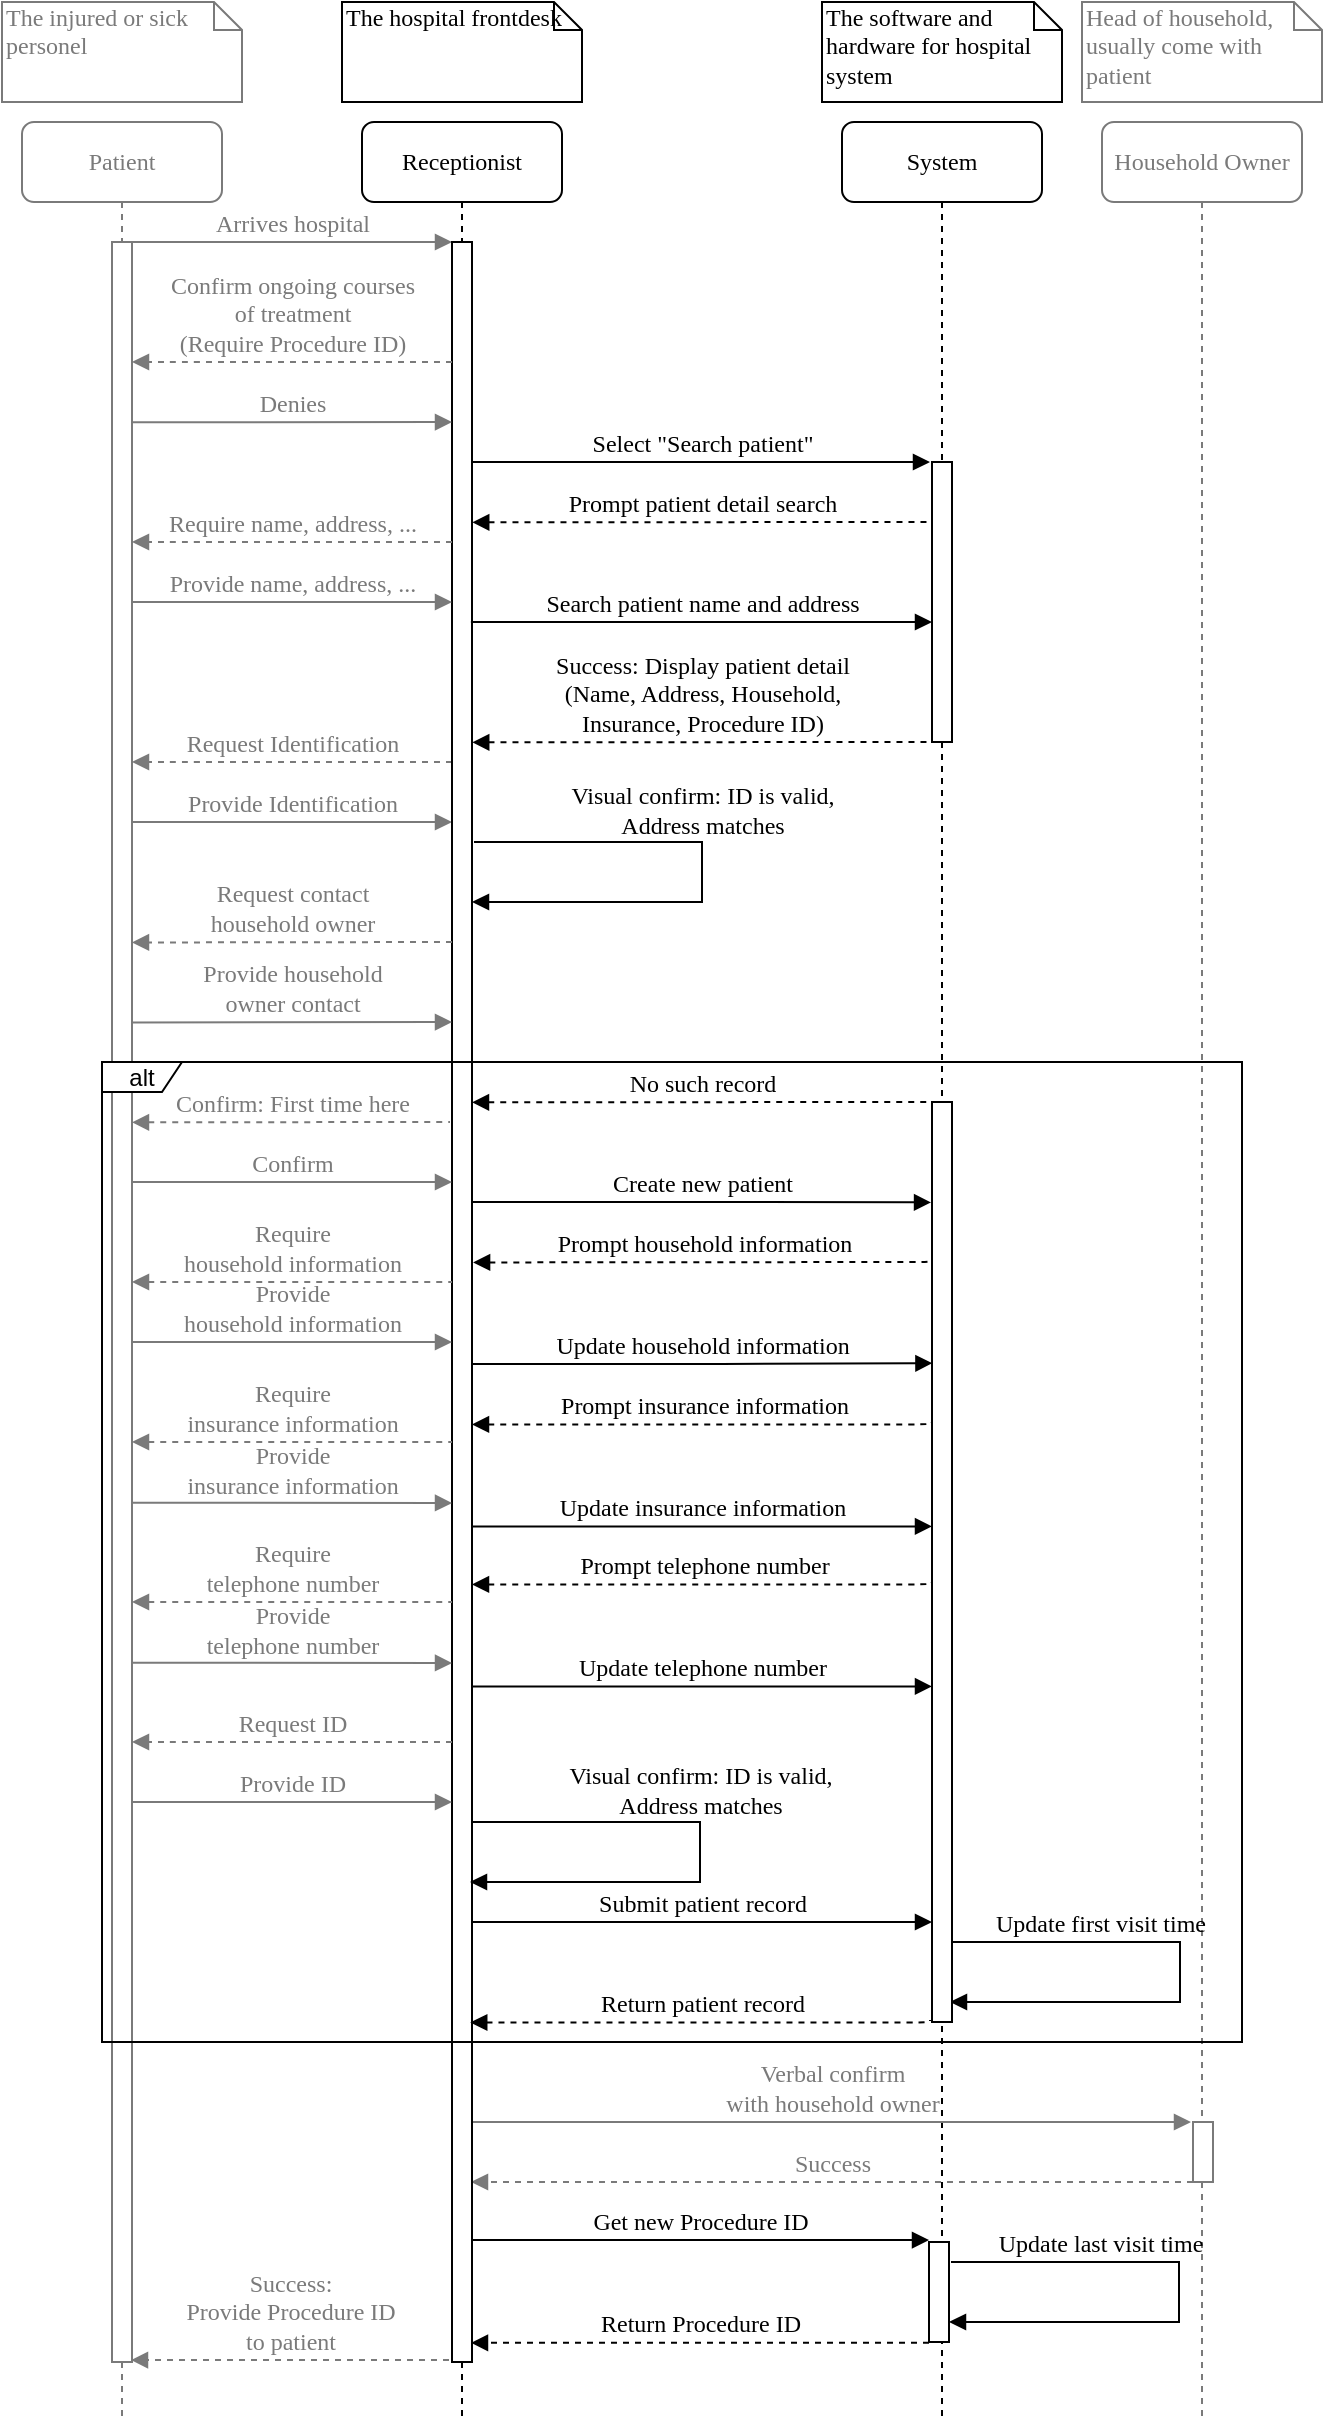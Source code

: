 <mxfile version="24.7.6">
  <diagram name="Page-1" id="13e1069c-82ec-6db2-03f1-153e76fe0fe0">
    <mxGraphModel dx="737" dy="705" grid="1" gridSize="10" guides="1" tooltips="1" connect="1" arrows="1" fold="1" page="1" pageScale="1" pageWidth="850" pageHeight="1100" background="none" math="0" shadow="0">
      <root>
        <mxCell id="0" />
        <mxCell id="1" parent="0" />
        <mxCell id="7baba1c4bc27f4b0-3" value="System" style="shape=umlLifeline;perimeter=lifelinePerimeter;whiteSpace=wrap;html=1;container=0;collapsible=0;recursiveResize=0;outlineConnect=0;rounded=1;shadow=0;comic=0;labelBackgroundColor=none;strokeWidth=1;fontFamily=Verdana;fontSize=12;align=center;" parent="1" vertex="1">
          <mxGeometry x="460" y="70" width="100" height="1150" as="geometry" />
        </mxCell>
        <mxCell id="7baba1c4bc27f4b0-2" value="Receptionist" style="shape=umlLifeline;perimeter=lifelinePerimeter;whiteSpace=wrap;html=1;container=0;collapsible=0;recursiveResize=0;outlineConnect=0;rounded=1;shadow=0;comic=0;labelBackgroundColor=none;strokeWidth=1;fontFamily=Verdana;fontSize=12;align=center;" parent="1" vertex="1">
          <mxGeometry x="220" y="70" width="100" height="1150" as="geometry" />
        </mxCell>
        <mxCell id="7baba1c4bc27f4b0-8" value="Patient" style="shape=umlLifeline;perimeter=lifelinePerimeter;whiteSpace=wrap;html=1;container=0;collapsible=0;recursiveResize=0;outlineConnect=0;rounded=1;shadow=0;comic=0;labelBackgroundColor=none;strokeWidth=1;fontFamily=Verdana;fontSize=12;align=center;strokeColor=#7A7A7A;fontColor=#7A7A7A;" parent="1" vertex="1">
          <mxGeometry x="50" y="70" width="100" height="1150" as="geometry" />
        </mxCell>
        <mxCell id="7baba1c4bc27f4b0-40" value="The injured or sick personel" style="shape=note;whiteSpace=wrap;html=1;size=14;verticalAlign=top;align=left;spacingTop=-6;rounded=0;shadow=0;comic=0;labelBackgroundColor=none;strokeWidth=1;fontFamily=Verdana;fontSize=12;strokeColor=#7A7A7A;fontColor=#7A7A7A;" parent="1" vertex="1">
          <mxGeometry x="40" y="10" width="120" height="50" as="geometry" />
        </mxCell>
        <mxCell id="7baba1c4bc27f4b0-41" value="The hospital frontdesk" style="shape=note;whiteSpace=wrap;html=1;size=14;verticalAlign=top;align=left;spacingTop=-6;rounded=0;shadow=0;comic=0;labelBackgroundColor=none;strokeWidth=1;fontFamily=Verdana;fontSize=12" parent="1" vertex="1">
          <mxGeometry x="210" y="10" width="120" height="50" as="geometry" />
        </mxCell>
        <mxCell id="7baba1c4bc27f4b0-42" value="The software and hardware for hospital system" style="shape=note;whiteSpace=wrap;html=1;size=14;verticalAlign=top;align=left;spacingTop=-6;rounded=0;shadow=0;comic=0;labelBackgroundColor=none;strokeWidth=1;fontFamily=Verdana;fontSize=12" parent="1" vertex="1">
          <mxGeometry x="450" y="10" width="120" height="50" as="geometry" />
        </mxCell>
        <mxCell id="LByolCIzenDjlAC9lmp4-23" value="Household Owner" style="shape=umlLifeline;perimeter=lifelinePerimeter;whiteSpace=wrap;html=1;container=1;collapsible=0;recursiveResize=0;outlineConnect=0;rounded=1;shadow=0;comic=0;labelBackgroundColor=none;strokeWidth=1;fontFamily=Verdana;fontSize=12;align=center;fontColor=#7A7A7A;strokeColor=#7A7A7A;" parent="1" vertex="1">
          <mxGeometry x="590" y="70" width="100" height="1150" as="geometry" />
        </mxCell>
        <mxCell id="2xwp-VBR8Y-N5bO9fRUN-4" value="Update first visit time" style="html=1;verticalAlign=bottom;endArrow=block;labelBackgroundColor=none;fontFamily=Verdana;fontSize=12;edgeStyle=orthogonalEdgeStyle;elbow=vertical;rounded=0;curved=0;exitX=1.073;exitY=0.217;exitDx=0;exitDy=0;exitPerimeter=0;endFill=1;entryX=1.047;entryY=0.253;entryDx=0;entryDy=0;entryPerimeter=0;" parent="LByolCIzenDjlAC9lmp4-23" edge="1">
          <mxGeometry x="-0.429" relative="1" as="geometry">
            <mxPoint x="-75" y="910" as="sourcePoint" />
            <mxPoint x="-76" y="940" as="targetPoint" />
            <Array as="points">
              <mxPoint x="39" y="910" />
              <mxPoint x="39" y="940" />
            </Array>
            <mxPoint as="offset" />
          </mxGeometry>
        </mxCell>
        <mxCell id="LByolCIzenDjlAC9lmp4-24" value="" style="html=1;points=[];perimeter=orthogonalPerimeter;rounded=0;shadow=0;comic=0;labelBackgroundColor=none;strokeWidth=1;fontFamily=Verdana;fontSize=12;align=center;strokeColor=#7A7A7A;" parent="LByolCIzenDjlAC9lmp4-23" vertex="1">
          <mxGeometry x="45.5" y="1000" width="10" height="30" as="geometry" />
        </mxCell>
        <mxCell id="twHPvS0NZ_lWjFZJo6q6-1" value="&lt;div&gt;Verbal confirm&lt;/div&gt;&lt;div&gt;with household owner&lt;/div&gt;" style="html=1;verticalAlign=bottom;endArrow=block;labelBackgroundColor=none;fontFamily=Verdana;fontSize=12;edgeStyle=elbowEdgeStyle;elbow=vertical;entryX=-0.12;entryY=0.001;entryDx=0;entryDy=0;entryPerimeter=0;exitX=0.903;exitY=0.954;exitDx=0;exitDy=0;exitPerimeter=0;strokeColor=#7A7A7A;fontColor=#7A7A7A;" parent="LByolCIzenDjlAC9lmp4-23" edge="1">
          <mxGeometry relative="1" as="geometry">
            <mxPoint x="-315.5" y="1000" as="sourcePoint" />
            <mxPoint x="44.5" y="1000" as="targetPoint" />
            <Array as="points">
              <mxPoint x="30.5" y="1000" />
            </Array>
          </mxGeometry>
        </mxCell>
        <mxCell id="twHPvS0NZ_lWjFZJo6q6-4" value="&lt;div&gt;Success:&lt;/div&gt;&lt;div&gt;Provide Procedure ID&lt;/div&gt;&lt;div&gt;to patient&lt;/div&gt;" style="html=1;verticalAlign=bottom;endArrow=block;labelBackgroundColor=none;fontFamily=Verdana;fontSize=12;edgeStyle=elbowEdgeStyle;elbow=vertical;dashed=1;exitX=-0.052;exitY=0.946;exitDx=0;exitDy=0;exitPerimeter=0;strokeColor=#7A7A7A;fontColor=#7A7A7A;" parent="LByolCIzenDjlAC9lmp4-23" edge="1">
          <mxGeometry relative="1" as="geometry">
            <mxPoint x="-326.5" y="1119.05" as="sourcePoint" />
            <mxPoint x="-485.5" y="1119.05" as="targetPoint" />
            <Array as="points">
              <mxPoint x="-400.5" y="1119.05" />
              <mxPoint x="48.5" y="670.05" />
              <mxPoint x="128.5" y="670.05" />
            </Array>
          </mxGeometry>
        </mxCell>
        <mxCell id="twHPvS0NZ_lWjFZJo6q6-6" value="Success" style="html=1;verticalAlign=bottom;endArrow=block;labelBackgroundColor=none;fontFamily=Verdana;fontSize=12;edgeStyle=elbowEdgeStyle;elbow=vertical;dashed=1;exitX=-0.023;exitY=0.997;exitDx=0;exitDy=0;exitPerimeter=0;entryX=0.918;entryY=0.935;entryDx=0;entryDy=0;entryPerimeter=0;strokeColor=#7A7A7A;fontColor=#7A7A7A;" parent="LByolCIzenDjlAC9lmp4-23" edge="1">
          <mxGeometry relative="1" as="geometry">
            <mxPoint x="45.5" y="1030" as="sourcePoint" />
            <mxPoint x="-315.5" y="1030" as="targetPoint" />
            <Array as="points">
              <mxPoint x="10.5" y="1030" />
              <mxPoint x="175.5" y="590" />
              <mxPoint x="255.5" y="590" />
            </Array>
          </mxGeometry>
        </mxCell>
        <mxCell id="twHPvS0NZ_lWjFZJo6q6-11" value="" style="html=1;points=[];perimeter=orthogonalPerimeter;rounded=0;shadow=0;comic=0;labelBackgroundColor=none;strokeWidth=1;fontFamily=Verdana;fontSize=12;align=center;" parent="LByolCIzenDjlAC9lmp4-23" vertex="1">
          <mxGeometry x="-86.5" y="1060" width="10" height="50" as="geometry" />
        </mxCell>
        <mxCell id="twHPvS0NZ_lWjFZJo6q6-21" value="Get new Procedure ID" style="html=1;verticalAlign=bottom;endArrow=block;labelBackgroundColor=none;fontFamily=Verdana;fontSize=12;edgeStyle=orthogonalEdgeStyle;elbow=vertical;rounded=0;curved=0;exitX=0.948;exitY=0.979;exitDx=0;exitDy=0;exitPerimeter=0;endFill=1;entryX=-0.052;entryY=0.8;entryDx=0;entryDy=0;entryPerimeter=0;" parent="LByolCIzenDjlAC9lmp4-23" edge="1">
          <mxGeometry relative="1" as="geometry">
            <mxPoint x="-316.5" y="1059.05" as="sourcePoint" />
            <mxPoint x="-86.5" y="1059.05" as="targetPoint" />
            <Array as="points" />
            <mxPoint as="offset" />
          </mxGeometry>
        </mxCell>
        <mxCell id="twHPvS0NZ_lWjFZJo6q6-22" value="Return Procedure ID" style="html=1;verticalAlign=bottom;endArrow=block;labelBackgroundColor=none;fontFamily=Verdana;fontSize=12;edgeStyle=elbowEdgeStyle;elbow=vertical;dashed=1;entryX=0.918;entryY=0.935;entryDx=0;entryDy=0;entryPerimeter=0;exitX=-0.12;exitY=0.993;exitDx=0;exitDy=0;exitPerimeter=0;" parent="LByolCIzenDjlAC9lmp4-23" edge="1">
          <mxGeometry relative="1" as="geometry">
            <mxPoint x="-86.5" y="1110.4" as="sourcePoint" />
            <mxPoint x="-315.5" y="1110" as="targetPoint" />
            <Array as="points">
              <mxPoint x="-80.5" y="1110.4" />
              <mxPoint x="175.5" y="670" />
              <mxPoint x="255.5" y="670" />
            </Array>
          </mxGeometry>
        </mxCell>
        <mxCell id="2xwp-VBR8Y-N5bO9fRUN-3" value="Update last visit time" style="html=1;verticalAlign=bottom;endArrow=block;labelBackgroundColor=none;fontFamily=Verdana;fontSize=12;edgeStyle=orthogonalEdgeStyle;elbow=vertical;rounded=0;curved=0;exitX=1.073;exitY=0.217;exitDx=0;exitDy=0;exitPerimeter=0;endFill=1;entryX=1.047;entryY=0.253;entryDx=0;entryDy=0;entryPerimeter=0;" parent="LByolCIzenDjlAC9lmp4-23" edge="1">
          <mxGeometry x="-0.429" relative="1" as="geometry">
            <mxPoint x="-75.5" y="1070" as="sourcePoint" />
            <mxPoint x="-76.5" y="1100" as="targetPoint" />
            <Array as="points">
              <mxPoint x="38.5" y="1070" />
              <mxPoint x="38.5" y="1100" />
            </Array>
            <mxPoint as="offset" />
          </mxGeometry>
        </mxCell>
        <mxCell id="LByolCIzenDjlAC9lmp4-26" value="Head of household, usually come with patient" style="shape=note;whiteSpace=wrap;html=1;size=14;verticalAlign=top;align=left;spacingTop=-6;rounded=0;shadow=0;comic=0;labelBackgroundColor=none;strokeWidth=1;fontFamily=Verdana;fontSize=12;fontColor=#7A7A7A;strokeColor=#7A7A7A;" parent="1" vertex="1">
          <mxGeometry x="580" y="10" width="120" height="50" as="geometry" />
        </mxCell>
        <mxCell id="7baba1c4bc27f4b0-9" value="" style="html=1;points=[];perimeter=orthogonalPerimeter;rounded=0;shadow=0;comic=0;labelBackgroundColor=none;strokeWidth=1;fontFamily=Verdana;fontSize=12;align=center;strokeColor=#7A7A7A;fontColor=#7A7A7A;" parent="1" vertex="1">
          <mxGeometry x="95" y="130" width="10" height="1060" as="geometry" />
        </mxCell>
        <mxCell id="7baba1c4bc27f4b0-11" value="Arrives hospital" style="html=1;verticalAlign=bottom;endArrow=block;entryX=0;entryY=0;labelBackgroundColor=none;fontFamily=Verdana;fontSize=12;edgeStyle=elbowEdgeStyle;elbow=vertical;strokeColor=#7A7A7A;fontColor=#7A7A7A;" parent="1" source="7baba1c4bc27f4b0-9" target="7baba1c4bc27f4b0-10" edge="1">
          <mxGeometry relative="1" as="geometry">
            <mxPoint x="200" y="140" as="sourcePoint" />
          </mxGeometry>
        </mxCell>
        <mxCell id="LByolCIzenDjlAC9lmp4-1" value="&lt;div&gt;Success: Display patient detail&lt;/div&gt;&lt;div&gt;(Name, Address, Household,&lt;/div&gt;&lt;div&gt;Insurance, Procedure ID)&lt;/div&gt;" style="html=1;verticalAlign=bottom;endArrow=none;labelBackgroundColor=none;fontFamily=Verdana;fontSize=12;edgeStyle=elbowEdgeStyle;elbow=vertical;entryX=-0.012;entryY=0.997;entryDx=0;entryDy=0;entryPerimeter=0;endFill=0;startArrow=block;startFill=1;dashed=1;" parent="1" edge="1">
          <mxGeometry relative="1" as="geometry">
            <mxPoint x="275.12" y="380.15" as="sourcePoint" />
            <mxPoint x="505.0" y="380.0" as="targetPoint" />
            <Array as="points">
              <mxPoint x="430" y="380" />
            </Array>
          </mxGeometry>
        </mxCell>
        <mxCell id="LByolCIzenDjlAC9lmp4-3" value="Request Identification" style="html=1;verticalAlign=bottom;endArrow=block;labelBackgroundColor=none;fontFamily=Verdana;fontSize=12;edgeStyle=elbowEdgeStyle;elbow=vertical;dashed=1;strokeColor=#7A7A7A;fontColor=#7A7A7A;" parent="1" edge="1">
          <mxGeometry relative="1" as="geometry">
            <mxPoint x="265" y="390" as="sourcePoint" />
            <mxPoint x="105" y="390" as="targetPoint" />
            <Array as="points">
              <mxPoint x="130" y="390" />
              <mxPoint x="210" y="390" />
            </Array>
          </mxGeometry>
        </mxCell>
        <mxCell id="LByolCIzenDjlAC9lmp4-4" value="Provide Identification" style="html=1;verticalAlign=bottom;endArrow=block;entryX=0;entryY=0;labelBackgroundColor=none;fontFamily=Verdana;fontSize=12;edgeStyle=elbowEdgeStyle;elbow=vertical;strokeColor=#7A7A7A;fontColor=#7A7A7A;" parent="1" edge="1">
          <mxGeometry relative="1" as="geometry">
            <mxPoint x="105" y="420" as="sourcePoint" />
            <mxPoint x="265" y="420" as="targetPoint" />
          </mxGeometry>
        </mxCell>
        <mxCell id="7baba1c4bc27f4b0-13" value="" style="html=1;points=[];perimeter=orthogonalPerimeter;rounded=0;shadow=0;comic=0;labelBackgroundColor=none;strokeWidth=1;fontFamily=Verdana;fontSize=12;align=center;" parent="1" vertex="1">
          <mxGeometry x="505" y="240" width="10" height="140" as="geometry" />
        </mxCell>
        <mxCell id="bX3GBFiF26rPp3UigS2z-4" value="Prompt patient detail search" style="html=1;verticalAlign=bottom;endArrow=none;labelBackgroundColor=none;fontFamily=Verdana;fontSize=12;edgeStyle=elbowEdgeStyle;elbow=vertical;entryX=-0.012;entryY=0.997;entryDx=0;entryDy=0;entryPerimeter=0;endFill=0;startArrow=block;startFill=1;dashed=1;" parent="1" edge="1">
          <mxGeometry relative="1" as="geometry">
            <mxPoint x="275.12" y="270.15" as="sourcePoint" />
            <mxPoint x="505.0" y="270.0" as="targetPoint" />
            <Array as="points">
              <mxPoint x="430" y="270" />
            </Array>
          </mxGeometry>
        </mxCell>
        <mxCell id="7baba1c4bc27f4b0-10" value="" style="html=1;points=[];perimeter=orthogonalPerimeter;rounded=0;shadow=0;comic=0;labelBackgroundColor=none;strokeWidth=1;fontFamily=Verdana;fontSize=12;align=center;" parent="1" vertex="1">
          <mxGeometry x="265" y="130" width="10" height="1060" as="geometry" />
        </mxCell>
        <mxCell id="bX3GBFiF26rPp3UigS2z-1" value="Require name, address, ..." style="html=1;verticalAlign=bottom;endArrow=block;labelBackgroundColor=none;fontFamily=Verdana;fontSize=12;edgeStyle=elbowEdgeStyle;elbow=vertical;dashed=1;strokeColor=#7A7A7A;fontColor=#7A7A7A;" parent="1" edge="1">
          <mxGeometry relative="1" as="geometry">
            <mxPoint x="265" y="280" as="sourcePoint" />
            <mxPoint x="105" y="280" as="targetPoint" />
            <Array as="points">
              <mxPoint x="130" y="280" />
              <mxPoint x="210" y="280" />
            </Array>
          </mxGeometry>
        </mxCell>
        <mxCell id="7baba1c4bc27f4b0-14" value="Search patient name and address" style="html=1;verticalAlign=bottom;endArrow=block;labelBackgroundColor=none;fontFamily=Verdana;fontSize=12;edgeStyle=elbowEdgeStyle;elbow=vertical;entryX=0.055;entryY=0.669;entryDx=0;entryDy=0;entryPerimeter=0;" parent="1" edge="1">
          <mxGeometry relative="1" as="geometry">
            <mxPoint x="274.45" y="320" as="sourcePoint" />
            <mxPoint x="505" y="320.35" as="targetPoint" />
            <Array as="points">
              <mxPoint x="390" y="320" />
            </Array>
          </mxGeometry>
        </mxCell>
        <mxCell id="bX3GBFiF26rPp3UigS2z-2" value="Provide name, address, ..." style="html=1;verticalAlign=bottom;endArrow=block;entryX=0;entryY=0;labelBackgroundColor=none;fontFamily=Verdana;fontSize=12;edgeStyle=elbowEdgeStyle;elbow=vertical;strokeColor=#7A7A7A;fontColor=#7A7A7A;" parent="1" edge="1">
          <mxGeometry relative="1" as="geometry">
            <mxPoint x="105" y="310" as="sourcePoint" />
            <mxPoint x="265" y="310" as="targetPoint" />
            <mxPoint as="offset" />
          </mxGeometry>
        </mxCell>
        <mxCell id="LByolCIzenDjlAC9lmp4-17" value="&lt;div&gt;Visual confirm: ID is valid,&lt;/div&gt;&lt;div&gt;Address matches&lt;br&gt;&lt;/div&gt;" style="html=1;verticalAlign=bottom;endArrow=block;labelBackgroundColor=none;fontFamily=Verdana;fontSize=12;edgeStyle=orthogonalEdgeStyle;elbow=vertical;rounded=0;curved=0;exitX=1.073;exitY=0.217;exitDx=0;exitDy=0;exitPerimeter=0;endFill=1;entryX=1.047;entryY=0.253;entryDx=0;entryDy=0;entryPerimeter=0;" parent="1" edge="1">
          <mxGeometry x="-0.117" relative="1" as="geometry">
            <mxPoint x="276" y="430" as="sourcePoint" />
            <mxPoint x="275" y="460" as="targetPoint" />
            <Array as="points">
              <mxPoint x="390" y="430" />
              <mxPoint x="390" y="460" />
            </Array>
            <mxPoint as="offset" />
          </mxGeometry>
        </mxCell>
        <mxCell id="LByolCIzenDjlAC9lmp4-22" value="&lt;div&gt;Provide household&lt;/div&gt;&lt;div&gt;owner contact&lt;/div&gt;" style="html=1;verticalAlign=bottom;endArrow=block;entryX=0;entryY=0;labelBackgroundColor=none;fontFamily=Verdana;fontSize=12;edgeStyle=elbowEdgeStyle;elbow=vertical;strokeColor=#7A7A7A;fontColor=#7A7A7A;" parent="1" edge="1">
          <mxGeometry relative="1" as="geometry">
            <mxPoint x="105" y="520.24" as="sourcePoint" />
            <mxPoint x="265" y="520.24" as="targetPoint" />
          </mxGeometry>
        </mxCell>
        <mxCell id="LByolCIzenDjlAC9lmp4-21" value="&lt;div&gt;Request contact&lt;/div&gt;&lt;div&gt;household owner&lt;br&gt;&lt;/div&gt;" style="html=1;verticalAlign=bottom;endArrow=block;labelBackgroundColor=none;fontFamily=Verdana;fontSize=12;edgeStyle=elbowEdgeStyle;elbow=vertical;dashed=1;strokeColor=#7A7A7A;fontColor=#7A7A7A;" parent="1" edge="1">
          <mxGeometry relative="1" as="geometry">
            <mxPoint x="265" y="480" as="sourcePoint" />
            <mxPoint x="105" y="480" as="targetPoint" />
            <Array as="points">
              <mxPoint x="130" y="480.24" />
              <mxPoint x="210" y="480.24" />
            </Array>
          </mxGeometry>
        </mxCell>
        <mxCell id="LByolCIzenDjlAC9lmp4-64" value="No such record" style="html=1;verticalAlign=bottom;endArrow=none;labelBackgroundColor=none;fontFamily=Verdana;fontSize=12;edgeStyle=elbowEdgeStyle;elbow=vertical;entryX=-0.012;entryY=0.997;entryDx=0;entryDy=0;entryPerimeter=0;endFill=0;startArrow=block;startFill=1;dashed=1;" parent="1" edge="1">
          <mxGeometry relative="1" as="geometry">
            <mxPoint x="275" y="560.15" as="sourcePoint" />
            <mxPoint x="504.88" y="560.0" as="targetPoint" />
            <Array as="points">
              <mxPoint x="429.88" y="560" />
            </Array>
          </mxGeometry>
        </mxCell>
        <mxCell id="LByolCIzenDjlAC9lmp4-65" value="Confirm" style="html=1;verticalAlign=bottom;endArrow=block;entryX=0;entryY=0;labelBackgroundColor=none;fontFamily=Verdana;fontSize=12;edgeStyle=elbowEdgeStyle;elbow=vertical;strokeColor=#7A7A7A;fontColor=#7A7A7A;" parent="1" edge="1">
          <mxGeometry relative="1" as="geometry">
            <mxPoint x="105" y="600" as="sourcePoint" />
            <mxPoint x="265" y="600" as="targetPoint" />
          </mxGeometry>
        </mxCell>
        <mxCell id="LByolCIzenDjlAC9lmp4-66" value="Update household information" style="html=1;verticalAlign=bottom;endArrow=block;labelBackgroundColor=none;fontFamily=Verdana;fontSize=12;edgeStyle=elbowEdgeStyle;elbow=horizontal;entryX=0.021;entryY=0.327;entryDx=0;entryDy=0;entryPerimeter=0;" parent="1" edge="1">
          <mxGeometry relative="1" as="geometry">
            <mxPoint x="275" y="691" as="sourcePoint" />
            <mxPoint x="505.21" y="690.61" as="targetPoint" />
            <mxPoint as="offset" />
          </mxGeometry>
        </mxCell>
        <mxCell id="LByolCIzenDjlAC9lmp4-67" value="Prompt household information" style="html=1;verticalAlign=bottom;endArrow=none;labelBackgroundColor=none;fontFamily=Verdana;fontSize=12;edgeStyle=elbowEdgeStyle;elbow=vertical;entryX=-0.012;entryY=0.997;entryDx=0;entryDy=0;entryPerimeter=0;endFill=0;startArrow=block;startFill=1;dashed=1;exitX=1.055;exitY=0.191;exitDx=0;exitDy=0;exitPerimeter=0;" parent="1" edge="1">
          <mxGeometry relative="1" as="geometry">
            <mxPoint x="275.55" y="640.22" as="sourcePoint" />
            <mxPoint x="504.88" y="638.8" as="targetPoint" />
            <Array as="points">
              <mxPoint x="390" y="640" />
            </Array>
          </mxGeometry>
        </mxCell>
        <mxCell id="LByolCIzenDjlAC9lmp4-68" value="&lt;div&gt;Require&lt;br&gt;&lt;/div&gt;&lt;div&gt;insurance information&lt;/div&gt;" style="html=1;verticalAlign=bottom;endArrow=none;labelBackgroundColor=none;fontFamily=Verdana;fontSize=12;edgeStyle=elbowEdgeStyle;elbow=vertical;endFill=0;startArrow=block;startFill=1;dashed=1;strokeColor=#7A7A7A;fontColor=#7A7A7A;" parent="1" edge="1">
          <mxGeometry relative="1" as="geometry">
            <mxPoint x="105" y="730" as="sourcePoint" />
            <mxPoint x="265" y="730" as="targetPoint" />
            <Array as="points">
              <mxPoint x="210" y="730" />
              <mxPoint x="259.88" y="720.0" />
            </Array>
          </mxGeometry>
        </mxCell>
        <mxCell id="LByolCIzenDjlAC9lmp4-69" value="&lt;div&gt;Provide&lt;/div&gt;&lt;div&gt;insurance information&lt;br&gt;&lt;/div&gt;" style="html=1;verticalAlign=bottom;endArrow=block;entryX=0;entryY=0;labelBackgroundColor=none;fontFamily=Verdana;fontSize=12;edgeStyle=elbowEdgeStyle;elbow=vertical;strokeColor=#7A7A7A;fontColor=#7A7A7A;" parent="1" edge="1">
          <mxGeometry relative="1" as="geometry">
            <mxPoint x="105" y="760.33" as="sourcePoint" />
            <mxPoint x="265" y="760.33" as="targetPoint" />
          </mxGeometry>
        </mxCell>
        <mxCell id="LByolCIzenDjlAC9lmp4-70" value="&lt;div&gt;Require&lt;br&gt;&lt;/div&gt;&lt;div&gt;household information&lt;/div&gt;" style="html=1;verticalAlign=bottom;endArrow=none;labelBackgroundColor=none;fontFamily=Verdana;fontSize=12;edgeStyle=elbowEdgeStyle;elbow=vertical;endFill=0;startArrow=block;startFill=1;dashed=1;strokeColor=#7A7A7A;fontColor=#7A7A7A;" parent="1" edge="1">
          <mxGeometry relative="1" as="geometry">
            <mxPoint x="105" y="650" as="sourcePoint" />
            <mxPoint x="265" y="650" as="targetPoint" />
            <Array as="points">
              <mxPoint x="210" y="650" />
              <mxPoint x="259.88" y="640.0" />
            </Array>
          </mxGeometry>
        </mxCell>
        <mxCell id="LByolCIzenDjlAC9lmp4-71" value="Create new patient" style="html=1;verticalAlign=bottom;endArrow=block;entryX=-0.048;entryY=0.14;labelBackgroundColor=none;fontFamily=Verdana;fontSize=12;edgeStyle=elbowEdgeStyle;elbow=horizontal;entryDx=0;entryDy=0;entryPerimeter=0;" parent="1" edge="1">
          <mxGeometry relative="1" as="geometry">
            <mxPoint x="275" y="610" as="sourcePoint" />
            <mxPoint x="504.52" y="610.2" as="targetPoint" />
            <mxPoint as="offset" />
          </mxGeometry>
        </mxCell>
        <mxCell id="LByolCIzenDjlAC9lmp4-74" value="&lt;div&gt;Provide&lt;/div&gt;&lt;div&gt;household information&lt;br&gt;&lt;/div&gt;" style="html=1;verticalAlign=bottom;endArrow=block;entryX=0;entryY=0;labelBackgroundColor=none;fontFamily=Verdana;fontSize=12;edgeStyle=elbowEdgeStyle;elbow=vertical;strokeColor=#7A7A7A;fontColor=#7A7A7A;" parent="1" edge="1">
          <mxGeometry relative="1" as="geometry">
            <mxPoint x="105" y="680" as="sourcePoint" />
            <mxPoint x="265" y="680" as="targetPoint" />
          </mxGeometry>
        </mxCell>
        <mxCell id="LByolCIzenDjlAC9lmp4-75" value="Update insurance information" style="html=1;verticalAlign=bottom;endArrow=block;labelBackgroundColor=none;fontFamily=Verdana;fontSize=12;edgeStyle=elbowEdgeStyle;elbow=horizontal;entryX=-0.014;entryY=0.588;entryDx=0;entryDy=0;entryPerimeter=0;" parent="1" edge="1">
          <mxGeometry relative="1" as="geometry">
            <mxPoint x="275" y="772.2" as="sourcePoint" />
            <mxPoint x="505" y="772.2" as="targetPoint" />
            <mxPoint as="offset" />
          </mxGeometry>
        </mxCell>
        <mxCell id="LByolCIzenDjlAC9lmp4-76" value="Prompt insurance information" style="html=1;verticalAlign=bottom;endArrow=none;labelBackgroundColor=none;fontFamily=Verdana;fontSize=12;edgeStyle=elbowEdgeStyle;elbow=vertical;entryX=-0.012;entryY=0.997;entryDx=0;entryDy=0;entryPerimeter=0;endFill=0;startArrow=block;startFill=1;dashed=1;exitX=1.02;exitY=0.347;exitDx=0;exitDy=0;exitPerimeter=0;" parent="1" edge="1">
          <mxGeometry relative="1" as="geometry">
            <mxPoint x="275" y="721.2" as="sourcePoint" />
            <mxPoint x="504.88" y="720" as="targetPoint" />
            <Array as="points">
              <mxPoint x="390" y="721.2" />
            </Array>
          </mxGeometry>
        </mxCell>
        <mxCell id="LByolCIzenDjlAC9lmp4-77" value="&lt;div&gt;Require&lt;br&gt;&lt;/div&gt;&lt;div&gt;telephone number&lt;br&gt;&lt;/div&gt;" style="html=1;verticalAlign=bottom;endArrow=none;labelBackgroundColor=none;fontFamily=Verdana;fontSize=12;edgeStyle=elbowEdgeStyle;elbow=vertical;endFill=0;startArrow=block;startFill=1;dashed=1;strokeColor=#7A7A7A;fontColor=#7A7A7A;" parent="1" edge="1">
          <mxGeometry relative="1" as="geometry">
            <mxPoint x="105" y="810" as="sourcePoint" />
            <mxPoint x="265" y="810" as="targetPoint" />
            <Array as="points">
              <mxPoint x="210" y="810" />
              <mxPoint x="259.88" y="800.0" />
            </Array>
          </mxGeometry>
        </mxCell>
        <mxCell id="LByolCIzenDjlAC9lmp4-78" value="&lt;div&gt;Provide&lt;/div&gt;&lt;div&gt;telephone number&lt;br&gt;&lt;/div&gt;" style="html=1;verticalAlign=bottom;endArrow=block;entryX=0;entryY=0;labelBackgroundColor=none;fontFamily=Verdana;fontSize=12;edgeStyle=elbowEdgeStyle;elbow=vertical;strokeColor=#7A7A7A;fontColor=#7A7A7A;" parent="1" edge="1">
          <mxGeometry relative="1" as="geometry">
            <mxPoint x="105" y="840.33" as="sourcePoint" />
            <mxPoint x="265" y="840.33" as="targetPoint" />
          </mxGeometry>
        </mxCell>
        <mxCell id="LByolCIzenDjlAC9lmp4-79" value="Update telephone number" style="html=1;verticalAlign=bottom;endArrow=block;labelBackgroundColor=none;fontFamily=Verdana;fontSize=12;edgeStyle=elbowEdgeStyle;elbow=horizontal;entryX=-0.014;entryY=0.588;entryDx=0;entryDy=0;entryPerimeter=0;" parent="1" edge="1">
          <mxGeometry relative="1" as="geometry">
            <mxPoint x="275" y="852.2" as="sourcePoint" />
            <mxPoint x="505" y="852.2" as="targetPoint" />
            <mxPoint as="offset" />
          </mxGeometry>
        </mxCell>
        <mxCell id="LByolCIzenDjlAC9lmp4-80" value="Prompt telephone number" style="html=1;verticalAlign=bottom;endArrow=none;labelBackgroundColor=none;fontFamily=Verdana;fontSize=12;edgeStyle=elbowEdgeStyle;elbow=vertical;entryX=-0.012;entryY=0.997;entryDx=0;entryDy=0;entryPerimeter=0;endFill=0;startArrow=block;startFill=1;dashed=1;exitX=1.02;exitY=0.347;exitDx=0;exitDy=0;exitPerimeter=0;" parent="1" edge="1">
          <mxGeometry x="0.004" relative="1" as="geometry">
            <mxPoint x="275" y="801.2" as="sourcePoint" />
            <mxPoint x="504.88" y="800" as="targetPoint" />
            <Array as="points">
              <mxPoint x="390" y="801.2" />
            </Array>
            <mxPoint as="offset" />
          </mxGeometry>
        </mxCell>
        <mxCell id="LByolCIzenDjlAC9lmp4-81" value="Request ID" style="html=1;verticalAlign=bottom;endArrow=block;labelBackgroundColor=none;fontFamily=Verdana;fontSize=12;edgeStyle=elbowEdgeStyle;elbow=vertical;dashed=1;strokeColor=#7A7A7A;fontColor=#7A7A7A;" parent="1" edge="1">
          <mxGeometry relative="1" as="geometry">
            <mxPoint x="265" y="880" as="sourcePoint" />
            <mxPoint x="105" y="880" as="targetPoint" />
            <Array as="points">
              <mxPoint x="130" y="880" />
              <mxPoint x="210" y="880" />
            </Array>
          </mxGeometry>
        </mxCell>
        <mxCell id="LByolCIzenDjlAC9lmp4-82" value="Provide ID" style="html=1;verticalAlign=bottom;endArrow=block;entryX=0;entryY=0;labelBackgroundColor=none;fontFamily=Verdana;fontSize=12;edgeStyle=elbowEdgeStyle;elbow=vertical;strokeColor=#7A7A7A;fontColor=#7A7A7A;" parent="1" edge="1">
          <mxGeometry relative="1" as="geometry">
            <mxPoint x="105" y="910" as="sourcePoint" />
            <mxPoint x="265" y="910" as="targetPoint" />
          </mxGeometry>
        </mxCell>
        <mxCell id="LByolCIzenDjlAC9lmp4-83" value="&lt;div&gt;Visual confirm: ID is valid,&lt;/div&gt;&lt;div&gt;Address matches&lt;br&gt;&lt;/div&gt;" style="html=1;verticalAlign=bottom;endArrow=block;labelBackgroundColor=none;fontFamily=Verdana;fontSize=12;edgeStyle=orthogonalEdgeStyle;elbow=vertical;rounded=0;curved=0;exitX=1.073;exitY=0.217;exitDx=0;exitDy=0;exitPerimeter=0;endFill=1;entryX=1.047;entryY=0.253;entryDx=0;entryDy=0;entryPerimeter=0;" parent="1" edge="1">
          <mxGeometry x="-0.117" relative="1" as="geometry">
            <mxPoint x="275" y="920" as="sourcePoint" />
            <mxPoint x="274" y="950" as="targetPoint" />
            <Array as="points">
              <mxPoint x="389" y="920" />
              <mxPoint x="389" y="950" />
            </Array>
            <mxPoint as="offset" />
          </mxGeometry>
        </mxCell>
        <mxCell id="LByolCIzenDjlAC9lmp4-72" value="alt" style="shape=umlFrame;whiteSpace=wrap;html=1;pointerEvents=0;recursiveResize=0;container=0;collapsible=0;width=40;height=15;" parent="1" vertex="1">
          <mxGeometry x="90" y="540" width="570" height="490" as="geometry" />
        </mxCell>
        <mxCell id="LByolCIzenDjlAC9lmp4-84" value="" style="html=1;points=[];perimeter=orthogonalPerimeter;rounded=0;shadow=0;comic=0;labelBackgroundColor=none;strokeWidth=1;fontFamily=Verdana;fontSize=12;align=center;" parent="1" vertex="1">
          <mxGeometry x="505" y="560" width="10" height="460" as="geometry" />
        </mxCell>
        <mxCell id="LByolCIzenDjlAC9lmp4-85" value="Submit patient record" style="html=1;verticalAlign=bottom;endArrow=block;labelBackgroundColor=none;fontFamily=Verdana;fontSize=12;edgeStyle=elbowEdgeStyle;elbow=horizontal;entryX=-0.014;entryY=0.588;entryDx=0;entryDy=0;entryPerimeter=0;" parent="1" edge="1">
          <mxGeometry relative="1" as="geometry">
            <mxPoint x="275" y="970" as="sourcePoint" />
            <mxPoint x="505" y="970" as="targetPoint" />
            <mxPoint as="offset" />
          </mxGeometry>
        </mxCell>
        <mxCell id="LByolCIzenDjlAC9lmp4-86" value="Return patient record" style="html=1;verticalAlign=bottom;endArrow=none;labelBackgroundColor=none;fontFamily=Verdana;fontSize=12;edgeStyle=elbowEdgeStyle;elbow=vertical;entryX=-0.012;entryY=0.997;entryDx=0;entryDy=0;entryPerimeter=0;endFill=0;startArrow=block;startFill=1;dashed=1;exitX=1.02;exitY=0.347;exitDx=0;exitDy=0;exitPerimeter=0;" parent="1" edge="1">
          <mxGeometry x="0.004" relative="1" as="geometry">
            <mxPoint x="274.12" y="1020.25" as="sourcePoint" />
            <mxPoint x="504.0" y="1019.05" as="targetPoint" />
            <Array as="points">
              <mxPoint x="389.12" y="1020.25" />
            </Array>
            <mxPoint as="offset" />
          </mxGeometry>
        </mxCell>
        <mxCell id="twHPvS0NZ_lWjFZJo6q6-3" value="Confirm: First time here" style="html=1;verticalAlign=bottom;endArrow=none;labelBackgroundColor=none;fontFamily=Verdana;fontSize=12;edgeStyle=elbowEdgeStyle;elbow=vertical;endFill=0;startArrow=block;startFill=1;dashed=1;entryX=-0.1;entryY=0.366;entryDx=0;entryDy=0;entryPerimeter=0;strokeColor=#7A7A7A;fontColor=#7A7A7A;" parent="1" edge="1">
          <mxGeometry x="0.003" relative="1" as="geometry">
            <mxPoint x="105" y="570.15" as="sourcePoint" />
            <mxPoint x="264" y="570" as="targetPoint" />
            <Array as="points">
              <mxPoint x="259.88" y="570" />
            </Array>
            <mxPoint as="offset" />
          </mxGeometry>
        </mxCell>
        <mxCell id="twHPvS0NZ_lWjFZJo6q6-24" value="Select &quot;Search patient&quot;" style="html=1;verticalAlign=bottom;endArrow=block;labelBackgroundColor=none;fontFamily=Verdana;fontSize=12;edgeStyle=orthogonalEdgeStyle;elbow=vertical;rounded=0;curved=0;entryX=-0.116;entryY=0;entryDx=0;entryDy=0;entryPerimeter=0;" parent="1" edge="1">
          <mxGeometry relative="1" as="geometry">
            <mxPoint x="275" y="240" as="sourcePoint" />
            <mxPoint x="504" y="240" as="targetPoint" />
            <Array as="points">
              <mxPoint x="390" y="240" />
              <mxPoint x="390" y="240" />
            </Array>
            <mxPoint as="offset" />
          </mxGeometry>
        </mxCell>
        <mxCell id="gzFy-xVfyimzy8qEIkj1-56" value="&lt;div&gt;Confirm ongoing courses&lt;/div&gt;&lt;div&gt;of treatment&lt;br&gt;&lt;/div&gt;&lt;div&gt;(Require Procedure ID)&lt;/div&gt;" style="html=1;verticalAlign=bottom;endArrow=block;labelBackgroundColor=none;fontFamily=Verdana;fontSize=12;edgeStyle=elbowEdgeStyle;elbow=vertical;dashed=1;strokeColor=#7A7A7A;fontColor=#7A7A7A;" parent="1" edge="1">
          <mxGeometry relative="1" as="geometry">
            <mxPoint x="265" y="190" as="sourcePoint" />
            <mxPoint x="105" y="190" as="targetPoint" />
            <Array as="points">
              <mxPoint x="130" y="190" />
              <mxPoint x="210" y="190" />
            </Array>
          </mxGeometry>
        </mxCell>
        <mxCell id="gzFy-xVfyimzy8qEIkj1-57" value="Denies" style="html=1;verticalAlign=bottom;endArrow=block;entryX=0;entryY=0;labelBackgroundColor=none;fontFamily=Verdana;fontSize=12;edgeStyle=elbowEdgeStyle;elbow=vertical;strokeColor=#7A7A7A;fontColor=#7A7A7A;" parent="1" edge="1">
          <mxGeometry relative="1" as="geometry">
            <mxPoint x="105" y="220.14" as="sourcePoint" />
            <mxPoint x="265" y="220.14" as="targetPoint" />
          </mxGeometry>
        </mxCell>
      </root>
    </mxGraphModel>
  </diagram>
</mxfile>
